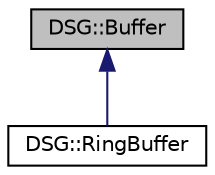 digraph "DSG::Buffer"
{
  edge [fontname="Helvetica",fontsize="10",labelfontname="Helvetica",labelfontsize="10"];
  node [fontname="Helvetica",fontsize="10",shape=record];
  Node1 [label="DSG::Buffer",height=0.2,width=0.4,color="black", fillcolor="grey75", style="filled", fontcolor="black"];
  Node1 -> Node2 [dir="back",color="midnightblue",fontsize="10",style="solid",fontname="Helvetica"];
  Node2 [label="DSG::RingBuffer",height=0.2,width=0.4,color="black", fillcolor="white", style="filled",URL="$class_d_s_g_1_1_ring_buffer.html",tooltip="DSG::RingBuffer - Circular Buffer of Audio. "];
}
